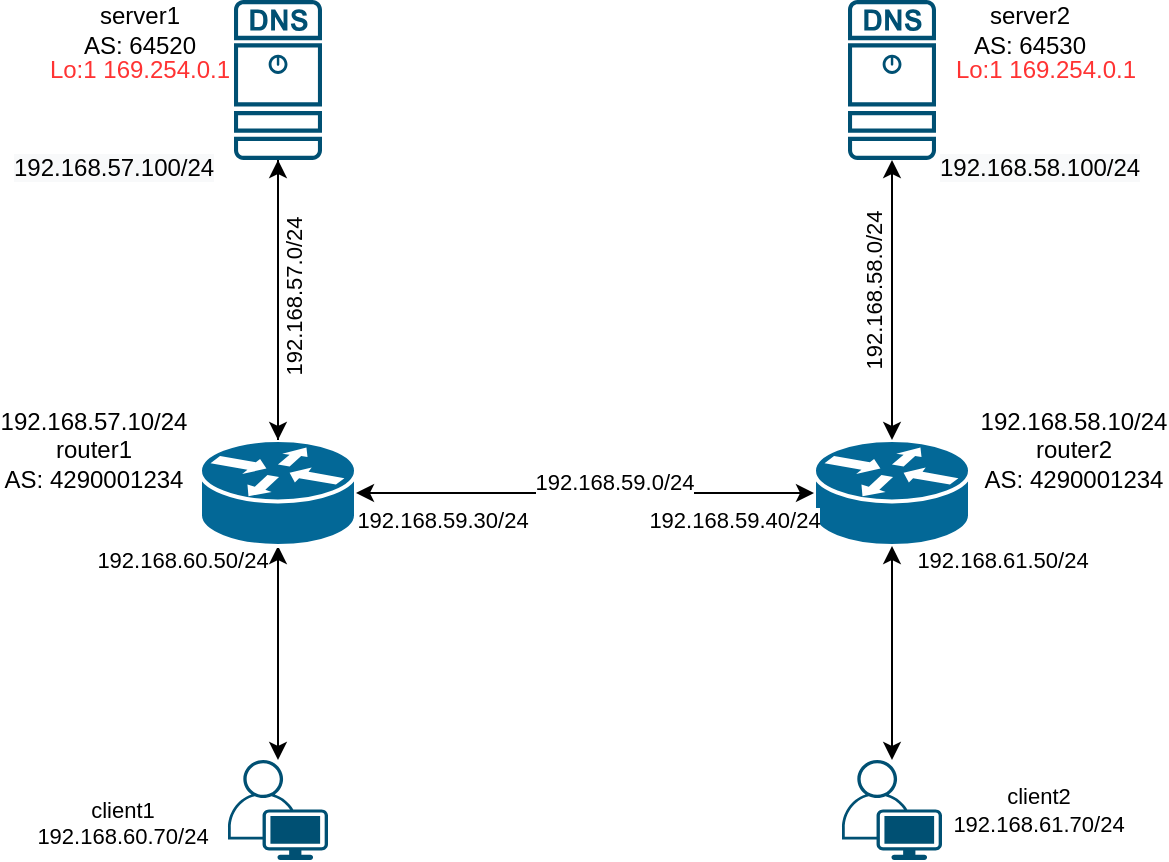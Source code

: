 <mxfile version="20.2.7" type="device"><diagram id="9DUgGLmuI8hZm-3uUJps" name="Page-1"><mxGraphModel dx="1248" dy="744" grid="1" gridSize="10" guides="1" tooltips="1" connect="1" arrows="1" fold="1" page="1" pageScale="1" pageWidth="827" pageHeight="1169" math="0" shadow="0"><root><mxCell id="0"/><mxCell id="1" parent="0"/><mxCell id="t_MT53i5GBWIwXMgW_1S-26" value="" style="edgeStyle=orthogonalEdgeStyle;rounded=0;orthogonalLoop=1;jettySize=auto;html=1;startArrow=classic;startFill=1;" parent="1" source="t_MT53i5GBWIwXMgW_1S-3" target="t_MT53i5GBWIwXMgW_1S-25" edge="1"><mxGeometry relative="1" as="geometry"/></mxCell><mxCell id="t_MT53i5GBWIwXMgW_1S-3" value="" style="shape=mxgraph.cisco.routers.router;html=1;pointerEvents=1;dashed=0;fillColor=#036897;strokeColor=#ffffff;strokeWidth=2;verticalLabelPosition=bottom;verticalAlign=top;align=center;outlineConnect=0;" parent="1" vertex="1"><mxGeometry x="193" y="260" width="78" height="53" as="geometry"/></mxCell><mxCell id="t_MT53i5GBWIwXMgW_1S-4" value="&lt;br&gt;" style="shape=mxgraph.cisco.routers.router;html=1;pointerEvents=1;dashed=0;fillColor=#036897;strokeColor=#ffffff;strokeWidth=2;verticalLabelPosition=bottom;verticalAlign=top;align=center;outlineConnect=0;" parent="1" vertex="1"><mxGeometry x="500" y="260" width="78" height="53" as="geometry"/></mxCell><mxCell id="t_MT53i5GBWIwXMgW_1S-8" value="" style="edgeStyle=orthogonalEdgeStyle;rounded=0;orthogonalLoop=1;jettySize=auto;html=1;" parent="1" source="t_MT53i5GBWIwXMgW_1S-5" target="t_MT53i5GBWIwXMgW_1S-3" edge="1"><mxGeometry relative="1" as="geometry"/></mxCell><mxCell id="t_MT53i5GBWIwXMgW_1S-5" value="&lt;br&gt;" style="sketch=0;points=[[0.015,0.015,0],[0.985,0.015,0],[0.985,0.985,0],[0.015,0.985,0],[0.25,0,0],[0.5,0,0],[0.75,0,0],[1,0.25,0],[1,0.5,0],[1,0.75,0],[0.75,1,0],[0.5,1,0],[0.25,1,0],[0,0.75,0],[0,0.5,0],[0,0.25,0]];verticalLabelPosition=bottom;html=1;verticalAlign=top;aspect=fixed;align=center;pointerEvents=1;shape=mxgraph.cisco19.dns_server;fillColor=#005073;strokeColor=none;" parent="1" vertex="1"><mxGeometry x="210" y="40" width="44" height="80" as="geometry"/></mxCell><mxCell id="t_MT53i5GBWIwXMgW_1S-9" value="" style="edgeStyle=orthogonalEdgeStyle;rounded=0;orthogonalLoop=1;jettySize=auto;html=1;startArrow=classic;startFill=1;" parent="1" source="t_MT53i5GBWIwXMgW_1S-6" target="t_MT53i5GBWIwXMgW_1S-4" edge="1"><mxGeometry relative="1" as="geometry"/></mxCell><mxCell id="t_MT53i5GBWIwXMgW_1S-15" value="192.168.58.0/24" style="edgeLabel;html=1;align=center;verticalAlign=middle;resizable=0;points=[];rotation=-90;" parent="t_MT53i5GBWIwXMgW_1S-9" vertex="1" connectable="0"><mxGeometry x="-0.265" y="1" relative="1" as="geometry"><mxPoint x="-10" y="14" as="offset"/></mxGeometry></mxCell><mxCell id="t_MT53i5GBWIwXMgW_1S-6" value="" style="sketch=0;points=[[0.015,0.015,0],[0.985,0.015,0],[0.985,0.985,0],[0.015,0.985,0],[0.25,0,0],[0.5,0,0],[0.75,0,0],[1,0.25,0],[1,0.5,0],[1,0.75,0],[0.75,1,0],[0.5,1,0],[0.25,1,0],[0,0.75,0],[0,0.5,0],[0,0.25,0]];verticalLabelPosition=bottom;html=1;verticalAlign=top;aspect=fixed;align=center;pointerEvents=1;shape=mxgraph.cisco19.dns_server;fillColor=#005073;strokeColor=none;" parent="1" vertex="1"><mxGeometry x="517" y="40" width="44" height="80" as="geometry"/></mxCell><mxCell id="t_MT53i5GBWIwXMgW_1S-7" value="" style="endArrow=none;html=1;rounded=0;exitX=0.5;exitY=1;exitDx=0;exitDy=0;exitPerimeter=0;startArrow=classic;startFill=1;" parent="1" source="t_MT53i5GBWIwXMgW_1S-5" target="t_MT53i5GBWIwXMgW_1S-3" edge="1"><mxGeometry width="50" height="50" relative="1" as="geometry"><mxPoint x="230" y="360" as="sourcePoint"/><mxPoint x="280" y="310" as="targetPoint"/></mxGeometry></mxCell><mxCell id="t_MT53i5GBWIwXMgW_1S-14" value="192.168.57.0/24" style="edgeLabel;html=1;align=center;verticalAlign=middle;resizable=0;points=[];rotation=-90;" parent="t_MT53i5GBWIwXMgW_1S-7" vertex="1" connectable="0"><mxGeometry x="-0.02" relative="1" as="geometry"><mxPoint x="8" as="offset"/></mxGeometry></mxCell><mxCell id="t_MT53i5GBWIwXMgW_1S-11" value="server1&lt;br&gt;AS:&amp;nbsp;64520" style="text;html=1;strokeColor=none;fillColor=none;align=center;verticalAlign=middle;whiteSpace=wrap;rounded=0;" parent="1" vertex="1"><mxGeometry x="133" y="40" width="60" height="30" as="geometry"/></mxCell><mxCell id="t_MT53i5GBWIwXMgW_1S-12" value="server2&lt;br&gt;AS:&amp;nbsp;64530" style="text;html=1;strokeColor=none;fillColor=none;align=center;verticalAlign=middle;whiteSpace=wrap;rounded=0;" parent="1" vertex="1"><mxGeometry x="578" y="40" width="60" height="30" as="geometry"/></mxCell><mxCell id="t_MT53i5GBWIwXMgW_1S-13" value="192.168.57.10/24&lt;br&gt;router1&lt;br&gt;AS:&amp;nbsp;4290001234" style="text;html=1;strokeColor=none;fillColor=none;align=center;verticalAlign=middle;whiteSpace=wrap;rounded=0;" parent="1" vertex="1"><mxGeometry x="110" y="250" width="60" height="30" as="geometry"/></mxCell><mxCell id="t_MT53i5GBWIwXMgW_1S-16" value="192.168.58.10/24&lt;br&gt;router2&lt;br&gt;AS:&amp;nbsp;4290001234" style="text;html=1;strokeColor=none;fillColor=none;align=center;verticalAlign=middle;whiteSpace=wrap;rounded=0;" parent="1" vertex="1"><mxGeometry x="600" y="250" width="60" height="30" as="geometry"/></mxCell><mxCell id="t_MT53i5GBWIwXMgW_1S-17" value="" style="edgeStyle=orthogonalEdgeStyle;rounded=0;orthogonalLoop=1;jettySize=auto;html=1;startArrow=classic;startFill=1;entryX=0;entryY=0.5;entryDx=0;entryDy=0;entryPerimeter=0;exitX=1;exitY=0.5;exitDx=0;exitDy=0;exitPerimeter=0;" parent="1" source="t_MT53i5GBWIwXMgW_1S-3" target="t_MT53i5GBWIwXMgW_1S-4" edge="1"><mxGeometry relative="1" as="geometry"><mxPoint x="300" y="290" as="sourcePoint"/><mxPoint x="300" y="360" as="targetPoint"/></mxGeometry></mxCell><mxCell id="t_MT53i5GBWIwXMgW_1S-18" value="192.168.59.0/24" style="edgeLabel;html=1;align=center;verticalAlign=middle;resizable=0;points=[];" parent="t_MT53i5GBWIwXMgW_1S-17" vertex="1" connectable="0"><mxGeometry x="-0.265" y="1" relative="1" as="geometry"><mxPoint x="45" y="-5" as="offset"/></mxGeometry></mxCell><mxCell id="t_MT53i5GBWIwXMgW_1S-19" value="&lt;meta charset=&quot;utf-8&quot;&gt;&lt;span style=&quot;color: rgb(0, 0, 0); font-family: Helvetica; font-size: 12px; font-style: normal; font-variant-ligatures: normal; font-variant-caps: normal; font-weight: 400; letter-spacing: normal; orphans: 2; text-align: center; text-indent: 0px; text-transform: none; widows: 2; word-spacing: 0px; -webkit-text-stroke-width: 0px; background-color: rgb(248, 249, 250); text-decoration-thickness: initial; text-decoration-style: initial; text-decoration-color: initial; float: none; display: inline !important;&quot;&gt;192.168.57.100/24&lt;/span&gt;" style="text;whiteSpace=wrap;html=1;" parent="1" vertex="1"><mxGeometry x="97.5" y="110" width="105" height="30" as="geometry"/></mxCell><mxCell id="t_MT53i5GBWIwXMgW_1S-20" value="&lt;meta charset=&quot;utf-8&quot;&gt;&lt;span style=&quot;color: rgb(0, 0, 0); font-family: Helvetica; font-size: 12px; font-style: normal; font-variant-ligatures: normal; font-variant-caps: normal; font-weight: 400; letter-spacing: normal; orphans: 2; text-align: center; text-indent: 0px; text-transform: none; widows: 2; word-spacing: 0px; -webkit-text-stroke-width: 0px; background-color: rgb(248, 249, 250); text-decoration-thickness: initial; text-decoration-style: initial; text-decoration-color: initial; float: none; display: inline !important;&quot;&gt;192.168.58.100/24&lt;/span&gt;" style="text;whiteSpace=wrap;html=1;" parent="1" vertex="1"><mxGeometry x="561" y="110" width="110" height="30" as="geometry"/></mxCell><mxCell id="t_MT53i5GBWIwXMgW_1S-21" value="192.168.59.30/24" style="edgeLabel;html=1;align=center;verticalAlign=middle;resizable=0;points=[];" parent="1" vertex="1" connectable="0"><mxGeometry x="310.005" y="300" as="geometry"><mxPoint x="4" as="offset"/></mxGeometry></mxCell><mxCell id="t_MT53i5GBWIwXMgW_1S-22" value="192.168.59.40/24" style="edgeLabel;html=1;align=center;verticalAlign=middle;resizable=0;points=[];" parent="1" vertex="1" connectable="0"><mxGeometry x="460.005" y="300" as="geometry"/></mxCell><mxCell id="t_MT53i5GBWIwXMgW_1S-25" value="" style="points=[[0.35,0,0],[0.98,0.51,0],[1,0.71,0],[0.67,1,0],[0,0.795,0],[0,0.65,0]];verticalLabelPosition=bottom;sketch=0;html=1;verticalAlign=top;aspect=fixed;align=center;pointerEvents=1;shape=mxgraph.cisco19.user;fillColor=#005073;strokeColor=none;" parent="1" vertex="1"><mxGeometry x="207" y="420" width="50" height="50" as="geometry"/></mxCell><mxCell id="t_MT53i5GBWIwXMgW_1S-28" value="" style="edgeStyle=orthogonalEdgeStyle;rounded=0;orthogonalLoop=1;jettySize=auto;html=1;startArrow=classic;startFill=1;" parent="1" source="t_MT53i5GBWIwXMgW_1S-27" target="t_MT53i5GBWIwXMgW_1S-4" edge="1"><mxGeometry relative="1" as="geometry"/></mxCell><mxCell id="t_MT53i5GBWIwXMgW_1S-27" value="" style="points=[[0.35,0,0],[0.98,0.51,0],[1,0.71,0],[0.67,1,0],[0,0.795,0],[0,0.65,0]];verticalLabelPosition=bottom;sketch=0;html=1;verticalAlign=top;aspect=fixed;align=center;pointerEvents=1;shape=mxgraph.cisco19.user;fillColor=#005073;strokeColor=none;" parent="1" vertex="1"><mxGeometry x="514" y="420" width="50" height="50" as="geometry"/></mxCell><mxCell id="t_MT53i5GBWIwXMgW_1S-29" value="192.168.60.50/24" style="edgeLabel;html=1;align=center;verticalAlign=middle;resizable=0;points=[];" parent="1" vertex="1" connectable="0"><mxGeometry x="180.005" y="320" as="geometry"><mxPoint x="4" as="offset"/></mxGeometry></mxCell><mxCell id="t_MT53i5GBWIwXMgW_1S-30" value="client2&lt;br&gt;192.168.61.70/24" style="edgeLabel;html=1;align=center;verticalAlign=middle;resizable=0;points=[];" parent="1" vertex="1" connectable="0"><mxGeometry x="608.005" y="445" as="geometry"><mxPoint x="4" as="offset"/></mxGeometry></mxCell><mxCell id="t_MT53i5GBWIwXMgW_1S-31" value="192.168.61.50/24" style="edgeLabel;html=1;align=center;verticalAlign=middle;resizable=0;points=[];" parent="1" vertex="1" connectable="0"><mxGeometry x="590.005" y="320" as="geometry"><mxPoint x="4" as="offset"/></mxGeometry></mxCell><mxCell id="t_MT53i5GBWIwXMgW_1S-32" value="&lt;br&gt;client1&lt;br&gt;192.168.60.70/24" style="edgeLabel;html=1;align=center;verticalAlign=middle;resizable=0;points=[];" parent="1" vertex="1" connectable="0"><mxGeometry x="150.005" y="445" as="geometry"><mxPoint x="4" as="offset"/></mxGeometry></mxCell><mxCell id="t_MT53i5GBWIwXMgW_1S-34" value="Lo:1&amp;nbsp;169.254.0.1" style="text;html=1;strokeColor=none;fillColor=none;align=center;verticalAlign=middle;whiteSpace=wrap;rounded=0;fontColor=#FF3333;" parent="1" vertex="1"><mxGeometry x="133" y="60" width="60" height="30" as="geometry"/></mxCell><mxCell id="t_MT53i5GBWIwXMgW_1S-35" value="Lo:1&amp;nbsp;169.254.0.1" style="text;html=1;strokeColor=none;fillColor=none;align=center;verticalAlign=middle;whiteSpace=wrap;rounded=0;fontColor=#FF3333;" parent="1" vertex="1"><mxGeometry x="586" y="60" width="60" height="30" as="geometry"/></mxCell></root></mxGraphModel></diagram></mxfile>
